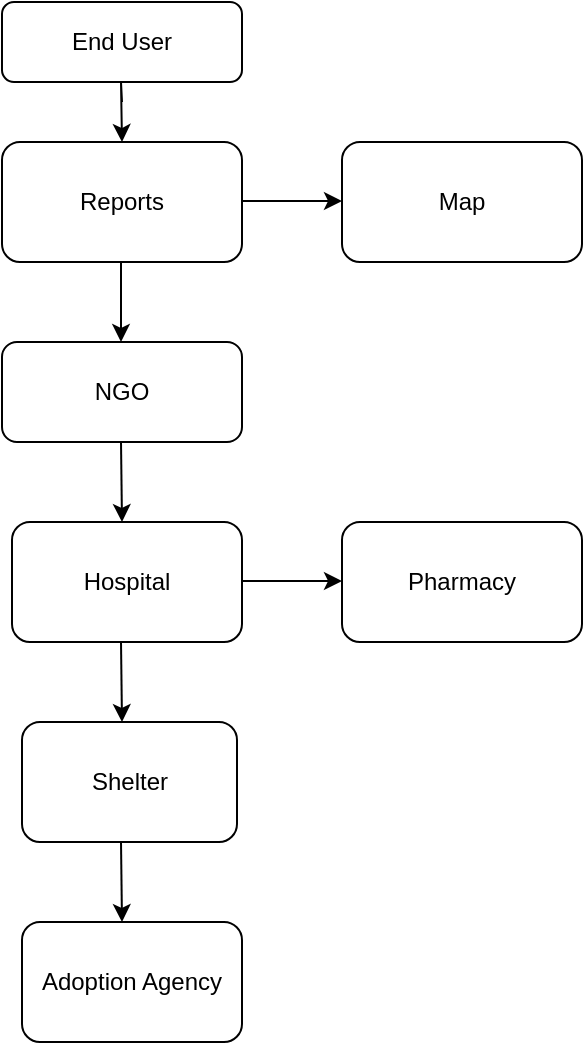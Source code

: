 <mxfile version="20.5.1" type="device"><diagram id="C5RBs43oDa-KdzZeNtuy" name="Page-1"><mxGraphModel dx="1465" dy="733" grid="1" gridSize="10" guides="1" tooltips="1" connect="1" arrows="1" fold="1" page="1" pageScale="1" pageWidth="827" pageHeight="1169" math="0" shadow="0"><root><mxCell id="WIyWlLk6GJQsqaUBKTNV-0"/><mxCell id="WIyWlLk6GJQsqaUBKTNV-1" parent="WIyWlLk6GJQsqaUBKTNV-0"/><mxCell id="WIyWlLk6GJQsqaUBKTNV-3" value="End User" style="rounded=1;whiteSpace=wrap;html=1;fontSize=12;glass=0;strokeWidth=1;shadow=0;" parent="WIyWlLk6GJQsqaUBKTNV-1" vertex="1"><mxGeometry x="340" y="40" width="120" height="40" as="geometry"/></mxCell><mxCell id="aboPr-rKlCLcrtb2YmhE-1" value="" style="endArrow=classic;html=1;rounded=0;" edge="1" parent="WIyWlLk6GJQsqaUBKTNV-1"><mxGeometry width="50" height="50" relative="1" as="geometry"><mxPoint x="400" y="90" as="sourcePoint"/><mxPoint x="400" y="110" as="targetPoint"/><Array as="points"><mxPoint x="399.5" y="80"/></Array></mxGeometry></mxCell><mxCell id="aboPr-rKlCLcrtb2YmhE-2" value="Reports" style="rounded=1;whiteSpace=wrap;html=1;" vertex="1" parent="WIyWlLk6GJQsqaUBKTNV-1"><mxGeometry x="340" y="110" width="120" height="60" as="geometry"/></mxCell><mxCell id="aboPr-rKlCLcrtb2YmhE-3" value="NGO" style="rounded=1;whiteSpace=wrap;html=1;" vertex="1" parent="WIyWlLk6GJQsqaUBKTNV-1"><mxGeometry x="340" y="210" width="120" height="50" as="geometry"/></mxCell><mxCell id="aboPr-rKlCLcrtb2YmhE-4" value="Hospital" style="rounded=1;whiteSpace=wrap;html=1;" vertex="1" parent="WIyWlLk6GJQsqaUBKTNV-1"><mxGeometry x="345" y="300" width="115" height="60" as="geometry"/></mxCell><mxCell id="aboPr-rKlCLcrtb2YmhE-5" value="Shelter" style="rounded=1;whiteSpace=wrap;html=1;" vertex="1" parent="WIyWlLk6GJQsqaUBKTNV-1"><mxGeometry x="350" y="400" width="107.5" height="60" as="geometry"/></mxCell><mxCell id="aboPr-rKlCLcrtb2YmhE-6" value="Adoption Agency" style="rounded=1;whiteSpace=wrap;html=1;" vertex="1" parent="WIyWlLk6GJQsqaUBKTNV-1"><mxGeometry x="350" y="500" width="110" height="60" as="geometry"/></mxCell><mxCell id="aboPr-rKlCLcrtb2YmhE-7" value="Pharmacy&lt;br&gt;" style="rounded=1;whiteSpace=wrap;html=1;" vertex="1" parent="WIyWlLk6GJQsqaUBKTNV-1"><mxGeometry x="510" y="300" width="120" height="60" as="geometry"/></mxCell><mxCell id="aboPr-rKlCLcrtb2YmhE-14" value="" style="endArrow=classic;html=1;rounded=0;" edge="1" parent="WIyWlLk6GJQsqaUBKTNV-1"><mxGeometry width="50" height="50" relative="1" as="geometry"><mxPoint x="399.5" y="170" as="sourcePoint"/><mxPoint x="399.5" y="210" as="targetPoint"/></mxGeometry></mxCell><mxCell id="aboPr-rKlCLcrtb2YmhE-16" value="" style="endArrow=classic;html=1;rounded=0;" edge="1" parent="WIyWlLk6GJQsqaUBKTNV-1"><mxGeometry width="50" height="50" relative="1" as="geometry"><mxPoint x="399.5" y="260" as="sourcePoint"/><mxPoint x="400" y="300" as="targetPoint"/></mxGeometry></mxCell><mxCell id="aboPr-rKlCLcrtb2YmhE-18" value="" style="endArrow=classic;html=1;rounded=0;" edge="1" parent="WIyWlLk6GJQsqaUBKTNV-1"><mxGeometry width="50" height="50" relative="1" as="geometry"><mxPoint x="399.5" y="360" as="sourcePoint"/><mxPoint x="400" y="400" as="targetPoint"/></mxGeometry></mxCell><mxCell id="aboPr-rKlCLcrtb2YmhE-19" value="" style="endArrow=classic;html=1;rounded=0;" edge="1" parent="WIyWlLk6GJQsqaUBKTNV-1"><mxGeometry width="50" height="50" relative="1" as="geometry"><mxPoint x="399.5" y="460" as="sourcePoint"/><mxPoint x="400" y="500" as="targetPoint"/></mxGeometry></mxCell><mxCell id="aboPr-rKlCLcrtb2YmhE-20" value="" style="endArrow=classic;html=1;rounded=0;" edge="1" parent="WIyWlLk6GJQsqaUBKTNV-1"><mxGeometry width="50" height="50" relative="1" as="geometry"><mxPoint x="460" y="329.5" as="sourcePoint"/><mxPoint x="510" y="329.5" as="targetPoint"/></mxGeometry></mxCell><mxCell id="aboPr-rKlCLcrtb2YmhE-21" value="Map&lt;br&gt;" style="rounded=1;whiteSpace=wrap;html=1;" vertex="1" parent="WIyWlLk6GJQsqaUBKTNV-1"><mxGeometry x="510" y="110" width="120" height="60" as="geometry"/></mxCell><mxCell id="aboPr-rKlCLcrtb2YmhE-22" value="" style="endArrow=classic;html=1;rounded=0;" edge="1" parent="WIyWlLk6GJQsqaUBKTNV-1"><mxGeometry width="50" height="50" relative="1" as="geometry"><mxPoint x="460" y="139.5" as="sourcePoint"/><mxPoint x="510" y="139.5" as="targetPoint"/></mxGeometry></mxCell></root></mxGraphModel></diagram></mxfile>